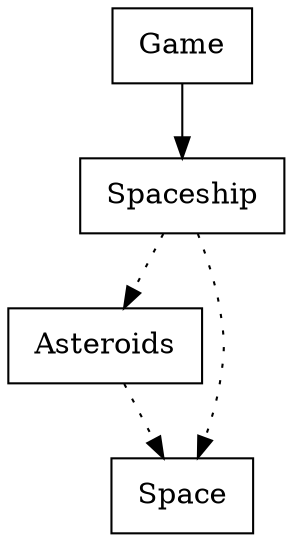 digraph {
Asteroids [ label=" Asteroids " shape= box ]
Game [ label=" Game " shape= box ]
Space [ label=" Space " shape= box ]
Spaceship [ label=" Spaceship " shape= box ]

"Asteroids" -> "Space" [style= dotted ]
"Game" -> "Spaceship" []
"Spaceship" -> "Space" [style= dotted ]
"Spaceship" -> "Asteroids" [style= dotted ]
}
